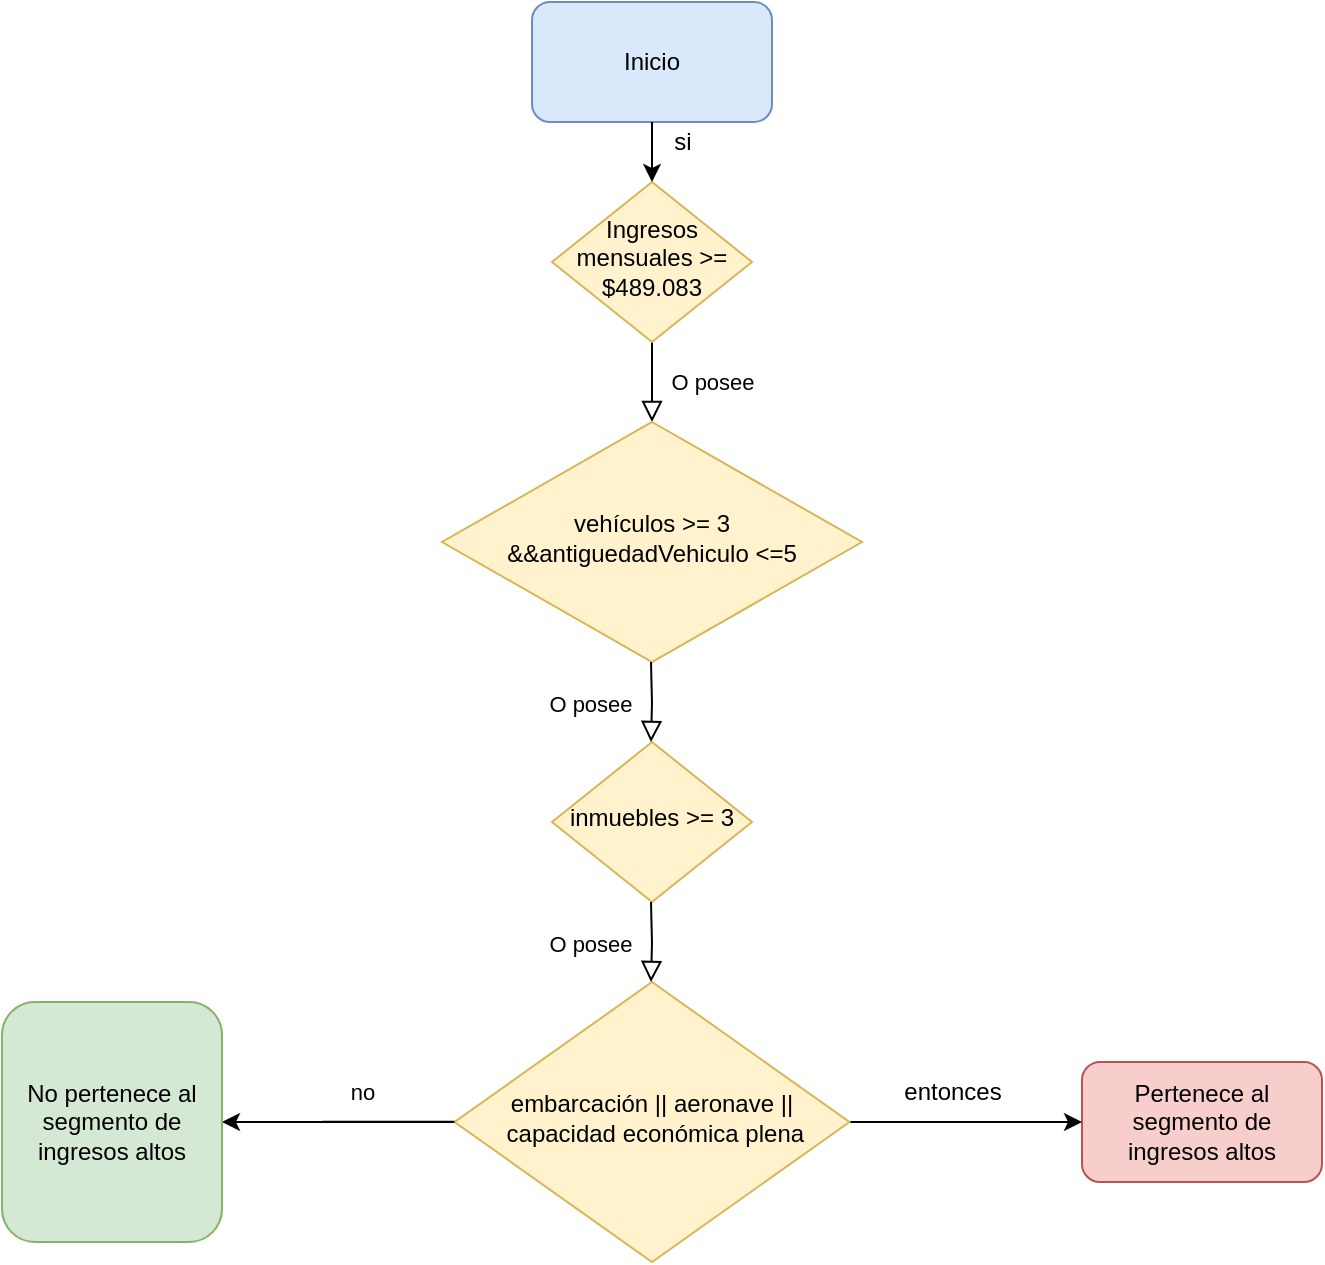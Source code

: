 <mxfile version="20.8.23" type="device"><diagram id="C5RBs43oDa-KdzZeNtuy" name="Page-1"><mxGraphModel dx="1434" dy="723" grid="1" gridSize="10" guides="1" tooltips="1" connect="1" arrows="1" fold="1" page="1" pageScale="1" pageWidth="827" pageHeight="1169" math="0" shadow="0"><root><mxCell id="WIyWlLk6GJQsqaUBKTNV-0"/><mxCell id="WIyWlLk6GJQsqaUBKTNV-1" parent="WIyWlLk6GJQsqaUBKTNV-0"/><mxCell id="WIyWlLk6GJQsqaUBKTNV-4" value="O posee" style="rounded=0;html=1;jettySize=auto;orthogonalLoop=1;fontSize=11;endArrow=block;endFill=0;endSize=8;strokeWidth=1;shadow=0;labelBackgroundColor=none;edgeStyle=orthogonalEdgeStyle;" parent="WIyWlLk6GJQsqaUBKTNV-1" source="WIyWlLk6GJQsqaUBKTNV-6" target="WIyWlLk6GJQsqaUBKTNV-10" edge="1"><mxGeometry y="30" relative="1" as="geometry"><mxPoint as="offset"/></mxGeometry></mxCell><mxCell id="WIyWlLk6GJQsqaUBKTNV-6" value="Ingresos mensuales &amp;gt;=&lt;br&gt;$489.083" style="rhombus;whiteSpace=wrap;html=1;shadow=0;fontFamily=Helvetica;fontSize=12;align=center;strokeWidth=1;spacing=6;spacingTop=-4;fillColor=#fff2cc;strokeColor=#d6b656;" parent="WIyWlLk6GJQsqaUBKTNV-1" vertex="1"><mxGeometry x="345" y="100" width="100" height="80" as="geometry"/></mxCell><mxCell id="WIyWlLk6GJQsqaUBKTNV-10" value="vehículos &amp;gt;= 3 &amp;amp;&amp;amp;antiguedadVehiculo &amp;lt;=5" style="rhombus;whiteSpace=wrap;html=1;shadow=0;fontFamily=Helvetica;fontSize=12;align=center;strokeWidth=1;spacing=6;spacingTop=-4;fillColor=#fff2cc;strokeColor=#d6b656;" parent="WIyWlLk6GJQsqaUBKTNV-1" vertex="1"><mxGeometry x="290" y="220" width="210" height="120" as="geometry"/></mxCell><mxCell id="b4watuEpmRmrHwobEdLh-1" value=" inmuebles &amp;gt;= 3" style="rhombus;whiteSpace=wrap;html=1;shadow=0;fontFamily=Helvetica;fontSize=12;align=center;strokeWidth=1;spacing=6;spacingTop=-4;fillColor=#fff2cc;strokeColor=#d6b656;" parent="WIyWlLk6GJQsqaUBKTNV-1" vertex="1"><mxGeometry x="345" y="380" width="100" height="80" as="geometry"/></mxCell><mxCell id="b4watuEpmRmrHwobEdLh-5" value="O posee" style="rounded=0;html=1;jettySize=auto;orthogonalLoop=1;fontSize=11;endArrow=block;endFill=0;endSize=8;strokeWidth=1;shadow=0;labelBackgroundColor=none;edgeStyle=orthogonalEdgeStyle;" parent="WIyWlLk6GJQsqaUBKTNV-1" edge="1"><mxGeometry y="31" relative="1" as="geometry"><mxPoint as="offset"/><mxPoint x="394.5" y="340" as="sourcePoint"/><mxPoint x="394.5" y="380" as="targetPoint"/></mxGeometry></mxCell><mxCell id="b4watuEpmRmrHwobEdLh-21" style="edgeStyle=orthogonalEdgeStyle;rounded=0;orthogonalLoop=1;jettySize=auto;html=1;endArrow=none;endFill=0;" parent="WIyWlLk6GJQsqaUBKTNV-1" source="b4watuEpmRmrHwobEdLh-8" edge="1"><mxGeometry relative="1" as="geometry"><mxPoint x="560" y="570" as="targetPoint"/><Array as="points"><mxPoint x="530" y="570"/><mxPoint x="530" y="570"/></Array></mxGeometry></mxCell><mxCell id="lhVtdjNEpCmelW5ZjeRi-0" value="" style="edgeStyle=orthogonalEdgeStyle;rounded=0;orthogonalLoop=1;jettySize=auto;html=1;endArrow=classic;endFill=1;" edge="1" parent="WIyWlLk6GJQsqaUBKTNV-1" source="b4watuEpmRmrHwobEdLh-8"><mxGeometry relative="1" as="geometry"><mxPoint x="180" y="570" as="targetPoint"/></mxGeometry></mxCell><mxCell id="b4watuEpmRmrHwobEdLh-8" value="embarcación ||&amp;nbsp;aeronave ||&amp;nbsp;capacidad económica plena" style="rhombus;whiteSpace=wrap;html=1;shadow=0;fontFamily=Helvetica;fontSize=12;align=center;strokeWidth=1;spacing=6;spacingTop=-4;fillColor=#fff2cc;strokeColor=#d6b656;" parent="WIyWlLk6GJQsqaUBKTNV-1" vertex="1"><mxGeometry x="296.25" y="500" width="197.5" height="140" as="geometry"/></mxCell><mxCell id="b4watuEpmRmrHwobEdLh-9" value="O posee" style="rounded=0;html=1;jettySize=auto;orthogonalLoop=1;fontSize=11;endArrow=block;endFill=0;endSize=8;strokeWidth=1;shadow=0;labelBackgroundColor=none;edgeStyle=orthogonalEdgeStyle;" parent="WIyWlLk6GJQsqaUBKTNV-1" edge="1"><mxGeometry y="31" relative="1" as="geometry"><mxPoint as="offset"/><mxPoint x="394.5" y="460" as="sourcePoint"/><mxPoint x="394.5" y="500" as="targetPoint"/></mxGeometry></mxCell><mxCell id="b4watuEpmRmrHwobEdLh-30" value="Pertenece al segmento de ingresos altos" style="rounded=1;whiteSpace=wrap;html=1;fillColor=#f8cecc;strokeColor=#b85450;" parent="WIyWlLk6GJQsqaUBKTNV-1" vertex="1"><mxGeometry x="610" y="540" width="120" height="60" as="geometry"/></mxCell><mxCell id="b4watuEpmRmrHwobEdLh-32" value="" style="endArrow=classic;html=1;rounded=0;" parent="WIyWlLk6GJQsqaUBKTNV-1" edge="1"><mxGeometry width="50" height="50" relative="1" as="geometry"><mxPoint x="550" y="570" as="sourcePoint"/><mxPoint x="610" y="570" as="targetPoint"/><Array as="points"><mxPoint x="580" y="570"/></Array></mxGeometry></mxCell><mxCell id="b4watuEpmRmrHwobEdLh-43" style="edgeStyle=orthogonalEdgeStyle;rounded=0;orthogonalLoop=1;jettySize=auto;html=1;endArrow=none;endFill=0;" parent="WIyWlLk6GJQsqaUBKTNV-1" edge="1"><mxGeometry relative="1" as="geometry"><mxPoint x="296.25" y="569.89" as="targetPoint"/><mxPoint x="230.25" y="569.89" as="sourcePoint"/><Array as="points"><mxPoint x="266.25" y="569.89"/><mxPoint x="266.25" y="569.89"/></Array></mxGeometry></mxCell><mxCell id="b4watuEpmRmrHwobEdLh-44" value="no" style="edgeLabel;html=1;align=center;verticalAlign=middle;resizable=0;points=[];" parent="b4watuEpmRmrHwobEdLh-43" vertex="1" connectable="0"><mxGeometry x="-0.093" relative="1" as="geometry"><mxPoint x="-10" y="-15" as="offset"/></mxGeometry></mxCell><mxCell id="b4watuEpmRmrHwobEdLh-48" value="No pertenece al segmento de ingresos altos" style="rounded=1;whiteSpace=wrap;html=1;fillColor=#d5e8d4;strokeColor=#82b366;direction=south;" parent="WIyWlLk6GJQsqaUBKTNV-1" vertex="1"><mxGeometry x="70" y="510" width="110" height="120" as="geometry"/></mxCell><mxCell id="lhVtdjNEpCmelW5ZjeRi-1" value="Inicio" style="rounded=1;whiteSpace=wrap;html=1;fillColor=#dae8fc;strokeColor=#6c8ebf;" vertex="1" parent="WIyWlLk6GJQsqaUBKTNV-1"><mxGeometry x="335" y="10" width="120" height="60" as="geometry"/></mxCell><mxCell id="lhVtdjNEpCmelW5ZjeRi-3" value="" style="endArrow=classic;html=1;rounded=0;exitX=0.5;exitY=1;exitDx=0;exitDy=0;entryX=0.5;entryY=0;entryDx=0;entryDy=0;" edge="1" parent="WIyWlLk6GJQsqaUBKTNV-1" source="lhVtdjNEpCmelW5ZjeRi-1" target="WIyWlLk6GJQsqaUBKTNV-6"><mxGeometry width="50" height="50" relative="1" as="geometry"><mxPoint x="390" y="360" as="sourcePoint"/><mxPoint x="440" y="310" as="targetPoint"/></mxGeometry></mxCell><mxCell id="lhVtdjNEpCmelW5ZjeRi-4" value="si" style="text;html=1;align=center;verticalAlign=middle;resizable=0;points=[];autosize=1;strokeColor=none;fillColor=none;" vertex="1" parent="WIyWlLk6GJQsqaUBKTNV-1"><mxGeometry x="395" y="65" width="30" height="30" as="geometry"/></mxCell><mxCell id="lhVtdjNEpCmelW5ZjeRi-5" value="entonces" style="text;html=1;align=center;verticalAlign=middle;resizable=0;points=[];autosize=1;strokeColor=none;fillColor=none;" vertex="1" parent="WIyWlLk6GJQsqaUBKTNV-1"><mxGeometry x="510" y="540" width="70" height="30" as="geometry"/></mxCell></root></mxGraphModel></diagram></mxfile>